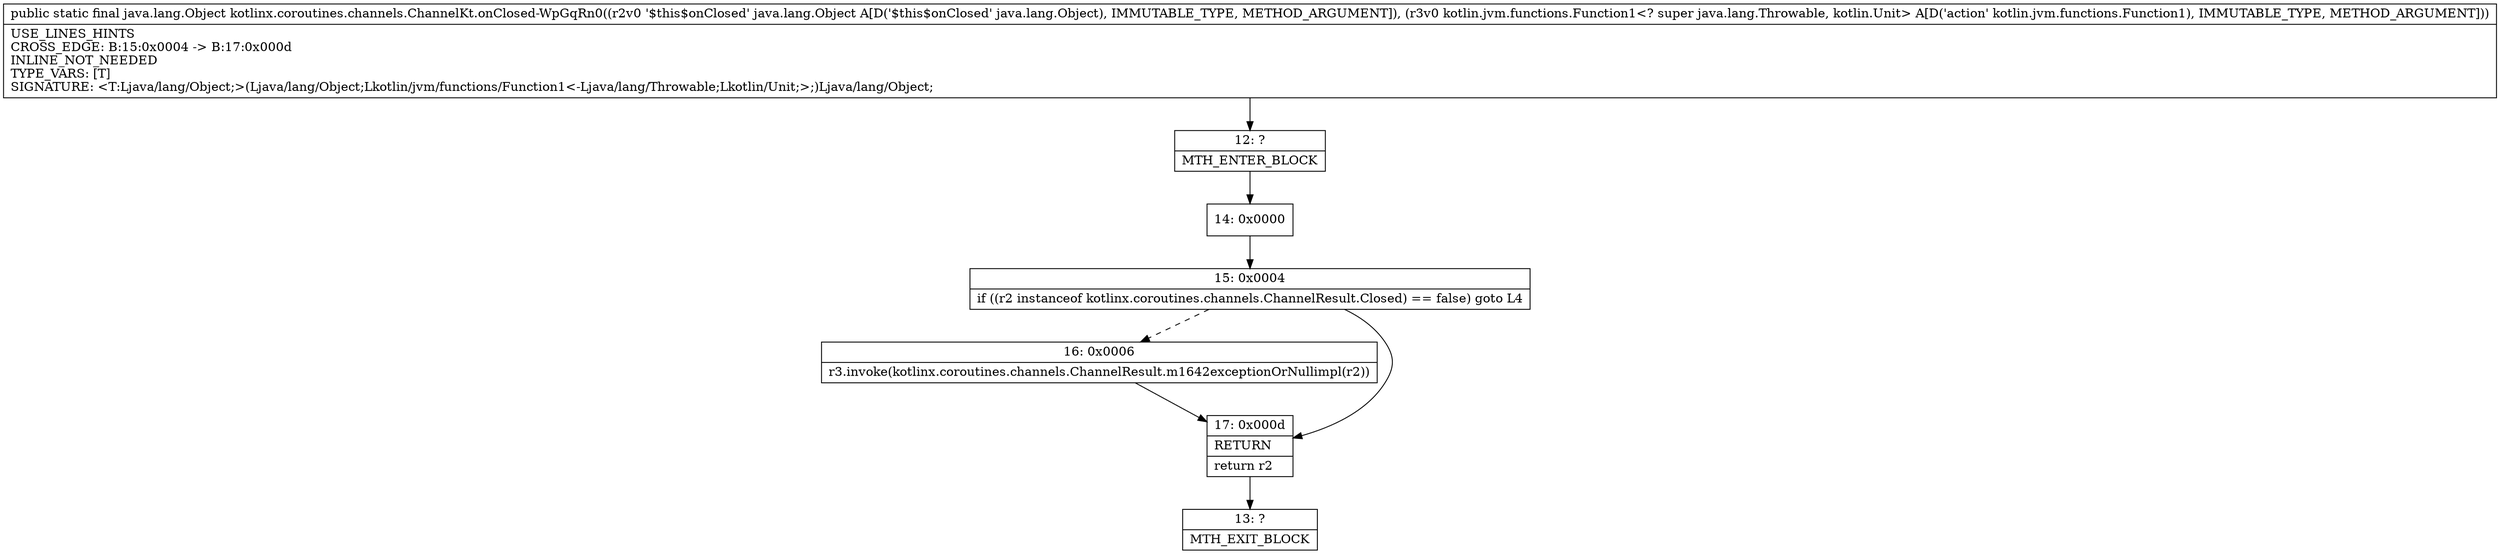 digraph "CFG forkotlinx.coroutines.channels.ChannelKt.onClosed\-WpGqRn0(Ljava\/lang\/Object;Lkotlin\/jvm\/functions\/Function1;)Ljava\/lang\/Object;" {
Node_12 [shape=record,label="{12\:\ ?|MTH_ENTER_BLOCK\l}"];
Node_14 [shape=record,label="{14\:\ 0x0000}"];
Node_15 [shape=record,label="{15\:\ 0x0004|if ((r2 instanceof kotlinx.coroutines.channels.ChannelResult.Closed) == false) goto L4\l}"];
Node_16 [shape=record,label="{16\:\ 0x0006|r3.invoke(kotlinx.coroutines.channels.ChannelResult.m1642exceptionOrNullimpl(r2))\l}"];
Node_17 [shape=record,label="{17\:\ 0x000d|RETURN\l|return r2\l}"];
Node_13 [shape=record,label="{13\:\ ?|MTH_EXIT_BLOCK\l}"];
MethodNode[shape=record,label="{public static final java.lang.Object kotlinx.coroutines.channels.ChannelKt.onClosed\-WpGqRn0((r2v0 '$this$onClosed' java.lang.Object A[D('$this$onClosed' java.lang.Object), IMMUTABLE_TYPE, METHOD_ARGUMENT]), (r3v0 kotlin.jvm.functions.Function1\<? super java.lang.Throwable, kotlin.Unit\> A[D('action' kotlin.jvm.functions.Function1), IMMUTABLE_TYPE, METHOD_ARGUMENT]))  | USE_LINES_HINTS\lCROSS_EDGE: B:15:0x0004 \-\> B:17:0x000d\lINLINE_NOT_NEEDED\lTYPE_VARS: [T]\lSIGNATURE: \<T:Ljava\/lang\/Object;\>(Ljava\/lang\/Object;Lkotlin\/jvm\/functions\/Function1\<\-Ljava\/lang\/Throwable;Lkotlin\/Unit;\>;)Ljava\/lang\/Object;\l}"];
MethodNode -> Node_12;Node_12 -> Node_14;
Node_14 -> Node_15;
Node_15 -> Node_16[style=dashed];
Node_15 -> Node_17;
Node_16 -> Node_17;
Node_17 -> Node_13;
}

